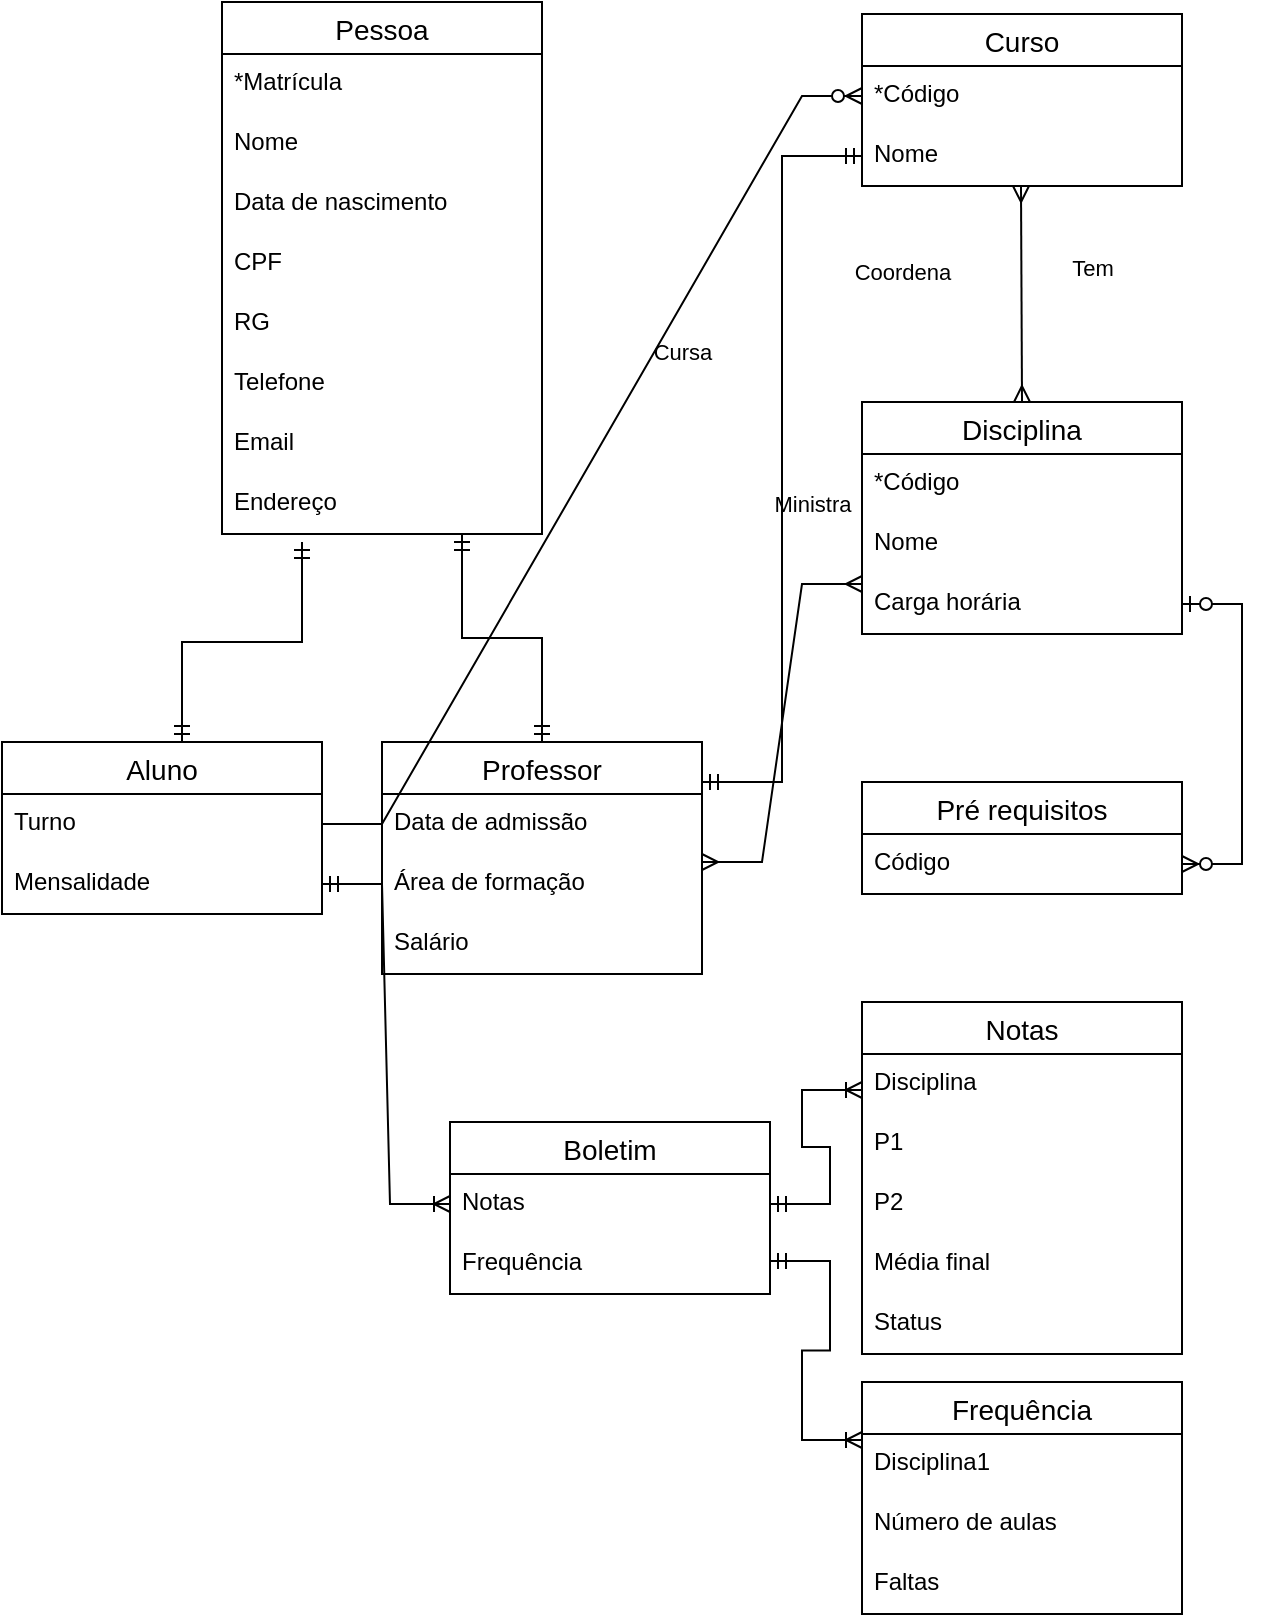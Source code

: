 <mxfile version="20.6.0" type="github">
  <diagram id="k-5GSpIOhg20VD_HhHWK" name="Página-1">
    <mxGraphModel dx="708" dy="433" grid="1" gridSize="10" guides="1" tooltips="1" connect="1" arrows="1" fold="1" page="1" pageScale="1" pageWidth="827" pageHeight="1169" math="0" shadow="0">
      <root>
        <mxCell id="0" />
        <mxCell id="1" parent="0" />
        <mxCell id="0wJ1i4YOx7rMI4dwbwaJ-55" value="Pessoa" style="swimlane;fontStyle=0;childLayout=stackLayout;horizontal=1;startSize=26;horizontalStack=0;resizeParent=1;resizeParentMax=0;resizeLast=0;collapsible=1;marginBottom=0;align=center;fontSize=14;" parent="1" vertex="1">
          <mxGeometry x="300" y="360" width="160" height="266" as="geometry" />
        </mxCell>
        <mxCell id="0wJ1i4YOx7rMI4dwbwaJ-56" value="*Matrícula" style="text;strokeColor=none;fillColor=none;spacingLeft=4;spacingRight=4;overflow=hidden;rotatable=0;points=[[0,0.5],[1,0.5]];portConstraint=eastwest;fontSize=12;" parent="0wJ1i4YOx7rMI4dwbwaJ-55" vertex="1">
          <mxGeometry y="26" width="160" height="30" as="geometry" />
        </mxCell>
        <mxCell id="0wJ1i4YOx7rMI4dwbwaJ-64" value="Nome" style="text;strokeColor=none;fillColor=none;spacingLeft=4;spacingRight=4;overflow=hidden;rotatable=0;points=[[0,0.5],[1,0.5]];portConstraint=eastwest;fontSize=12;" parent="0wJ1i4YOx7rMI4dwbwaJ-55" vertex="1">
          <mxGeometry y="56" width="160" height="30" as="geometry" />
        </mxCell>
        <mxCell id="0wJ1i4YOx7rMI4dwbwaJ-65" value="Data de nascimento" style="text;strokeColor=none;fillColor=none;spacingLeft=4;spacingRight=4;overflow=hidden;rotatable=0;points=[[0,0.5],[1,0.5]];portConstraint=eastwest;fontSize=12;" parent="0wJ1i4YOx7rMI4dwbwaJ-55" vertex="1">
          <mxGeometry y="86" width="160" height="30" as="geometry" />
        </mxCell>
        <mxCell id="0wJ1i4YOx7rMI4dwbwaJ-57" value="CPF" style="text;strokeColor=none;fillColor=none;spacingLeft=4;spacingRight=4;overflow=hidden;rotatable=0;points=[[0,0.5],[1,0.5]];portConstraint=eastwest;fontSize=12;" parent="0wJ1i4YOx7rMI4dwbwaJ-55" vertex="1">
          <mxGeometry y="116" width="160" height="30" as="geometry" />
        </mxCell>
        <mxCell id="0wJ1i4YOx7rMI4dwbwaJ-60" value="RG" style="text;strokeColor=none;fillColor=none;spacingLeft=4;spacingRight=4;overflow=hidden;rotatable=0;points=[[0,0.5],[1,0.5]];portConstraint=eastwest;fontSize=12;" parent="0wJ1i4YOx7rMI4dwbwaJ-55" vertex="1">
          <mxGeometry y="146" width="160" height="30" as="geometry" />
        </mxCell>
        <mxCell id="0wJ1i4YOx7rMI4dwbwaJ-58" value="Telefone" style="text;strokeColor=none;fillColor=none;spacingLeft=4;spacingRight=4;overflow=hidden;rotatable=0;points=[[0,0.5],[1,0.5]];portConstraint=eastwest;fontSize=12;" parent="0wJ1i4YOx7rMI4dwbwaJ-55" vertex="1">
          <mxGeometry y="176" width="160" height="30" as="geometry" />
        </mxCell>
        <mxCell id="0wJ1i4YOx7rMI4dwbwaJ-61" value="Email" style="text;strokeColor=none;fillColor=none;spacingLeft=4;spacingRight=4;overflow=hidden;rotatable=0;points=[[0,0.5],[1,0.5]];portConstraint=eastwest;fontSize=12;" parent="0wJ1i4YOx7rMI4dwbwaJ-55" vertex="1">
          <mxGeometry y="206" width="160" height="30" as="geometry" />
        </mxCell>
        <mxCell id="0wJ1i4YOx7rMI4dwbwaJ-66" value="Endereço" style="text;strokeColor=none;fillColor=none;spacingLeft=4;spacingRight=4;overflow=hidden;rotatable=0;points=[[0,0.5],[1,0.5]];portConstraint=eastwest;fontSize=12;" parent="0wJ1i4YOx7rMI4dwbwaJ-55" vertex="1">
          <mxGeometry y="236" width="160" height="30" as="geometry" />
        </mxCell>
        <mxCell id="0wJ1i4YOx7rMI4dwbwaJ-67" value="Aluno" style="swimlane;fontStyle=0;childLayout=stackLayout;horizontal=1;startSize=26;horizontalStack=0;resizeParent=1;resizeParentMax=0;resizeLast=0;collapsible=1;marginBottom=0;align=center;fontSize=14;" parent="1" vertex="1">
          <mxGeometry x="190" y="730" width="160" height="86" as="geometry" />
        </mxCell>
        <mxCell id="0wJ1i4YOx7rMI4dwbwaJ-70" value="Turno" style="text;strokeColor=none;fillColor=none;spacingLeft=4;spacingRight=4;overflow=hidden;rotatable=0;points=[[0,0.5],[1,0.5]];portConstraint=eastwest;fontSize=12;" parent="0wJ1i4YOx7rMI4dwbwaJ-67" vertex="1">
          <mxGeometry y="26" width="160" height="30" as="geometry" />
        </mxCell>
        <mxCell id="0wJ1i4YOx7rMI4dwbwaJ-71" value="Mensalidade" style="text;strokeColor=none;fillColor=none;spacingLeft=4;spacingRight=4;overflow=hidden;rotatable=0;points=[[0,0.5],[1,0.5]];portConstraint=eastwest;fontSize=12;" parent="0wJ1i4YOx7rMI4dwbwaJ-67" vertex="1">
          <mxGeometry y="56" width="160" height="30" as="geometry" />
        </mxCell>
        <mxCell id="0wJ1i4YOx7rMI4dwbwaJ-72" value="Professor" style="swimlane;fontStyle=0;childLayout=stackLayout;horizontal=1;startSize=26;horizontalStack=0;resizeParent=1;resizeParentMax=0;resizeLast=0;collapsible=1;marginBottom=0;align=center;fontSize=14;" parent="1" vertex="1">
          <mxGeometry x="380" y="730" width="160" height="116" as="geometry" />
        </mxCell>
        <mxCell id="0wJ1i4YOx7rMI4dwbwaJ-73" value="Data de admissão" style="text;strokeColor=none;fillColor=none;spacingLeft=4;spacingRight=4;overflow=hidden;rotatable=0;points=[[0,0.5],[1,0.5]];portConstraint=eastwest;fontSize=12;" parent="0wJ1i4YOx7rMI4dwbwaJ-72" vertex="1">
          <mxGeometry y="26" width="160" height="30" as="geometry" />
        </mxCell>
        <mxCell id="0wJ1i4YOx7rMI4dwbwaJ-74" value="Área de formação" style="text;strokeColor=none;fillColor=none;spacingLeft=4;spacingRight=4;overflow=hidden;rotatable=0;points=[[0,0.5],[1,0.5]];portConstraint=eastwest;fontSize=12;" parent="0wJ1i4YOx7rMI4dwbwaJ-72" vertex="1">
          <mxGeometry y="56" width="160" height="30" as="geometry" />
        </mxCell>
        <mxCell id="0wJ1i4YOx7rMI4dwbwaJ-75" value="Salário" style="text;strokeColor=none;fillColor=none;spacingLeft=4;spacingRight=4;overflow=hidden;rotatable=0;points=[[0,0.5],[1,0.5]];portConstraint=eastwest;fontSize=12;" parent="0wJ1i4YOx7rMI4dwbwaJ-72" vertex="1">
          <mxGeometry y="86" width="160" height="30" as="geometry" />
        </mxCell>
        <mxCell id="0wJ1i4YOx7rMI4dwbwaJ-77" value="" style="edgeStyle=elbowEdgeStyle;fontSize=12;html=1;endArrow=ERmandOne;startArrow=ERmandOne;rounded=0;elbow=vertical;" parent="1" edge="1">
          <mxGeometry width="100" height="100" relative="1" as="geometry">
            <mxPoint x="280" y="730" as="sourcePoint" />
            <mxPoint x="340" y="630" as="targetPoint" />
          </mxGeometry>
        </mxCell>
        <mxCell id="0wJ1i4YOx7rMI4dwbwaJ-78" value="&amp;nbsp;" style="edgeLabel;html=1;align=center;verticalAlign=middle;resizable=0;points=[];fontSize=11;" parent="0wJ1i4YOx7rMI4dwbwaJ-77" vertex="1" connectable="0">
          <mxGeometry x="0.423" y="-4" relative="1" as="geometry">
            <mxPoint as="offset" />
          </mxGeometry>
        </mxCell>
        <mxCell id="0wJ1i4YOx7rMI4dwbwaJ-79" value="" style="edgeStyle=elbowEdgeStyle;fontSize=12;html=1;endArrow=ERmandOne;startArrow=ERmandOne;rounded=0;elbow=vertical;" parent="1" edge="1">
          <mxGeometry width="100" height="100" relative="1" as="geometry">
            <mxPoint x="420" y="626" as="sourcePoint" />
            <mxPoint x="460" y="730" as="targetPoint" />
          </mxGeometry>
        </mxCell>
        <mxCell id="0wJ1i4YOx7rMI4dwbwaJ-81" value="Curso" style="swimlane;fontStyle=0;childLayout=stackLayout;horizontal=1;startSize=26;horizontalStack=0;resizeParent=1;resizeParentMax=0;resizeLast=0;collapsible=1;marginBottom=0;align=center;fontSize=14;" parent="1" vertex="1">
          <mxGeometry x="620" y="366" width="160" height="86" as="geometry" />
        </mxCell>
        <mxCell id="0wJ1i4YOx7rMI4dwbwaJ-82" value="*Código" style="text;strokeColor=none;fillColor=none;spacingLeft=4;spacingRight=4;overflow=hidden;rotatable=0;points=[[0,0.5],[1,0.5]];portConstraint=eastwest;fontSize=12;" parent="0wJ1i4YOx7rMI4dwbwaJ-81" vertex="1">
          <mxGeometry y="26" width="160" height="30" as="geometry" />
        </mxCell>
        <mxCell id="0wJ1i4YOx7rMI4dwbwaJ-83" value="Nome" style="text;strokeColor=none;fillColor=none;spacingLeft=4;spacingRight=4;overflow=hidden;rotatable=0;points=[[0,0.5],[1,0.5]];portConstraint=eastwest;fontSize=12;" parent="0wJ1i4YOx7rMI4dwbwaJ-81" vertex="1">
          <mxGeometry y="56" width="160" height="30" as="geometry" />
        </mxCell>
        <mxCell id="0wJ1i4YOx7rMI4dwbwaJ-87" value="Cursa" style="text;html=1;align=center;verticalAlign=middle;resizable=0;points=[];autosize=1;strokeColor=none;fillColor=none;fontSize=11;" parent="1" vertex="1">
          <mxGeometry x="500" y="520" width="60" height="30" as="geometry" />
        </mxCell>
        <mxCell id="0wJ1i4YOx7rMI4dwbwaJ-88" value="Disciplina" style="swimlane;fontStyle=0;childLayout=stackLayout;horizontal=1;startSize=26;horizontalStack=0;resizeParent=1;resizeParentMax=0;resizeLast=0;collapsible=1;marginBottom=0;align=center;fontSize=14;" parent="1" vertex="1">
          <mxGeometry x="620" y="560" width="160" height="116" as="geometry" />
        </mxCell>
        <mxCell id="0wJ1i4YOx7rMI4dwbwaJ-89" value="*Código    " style="text;strokeColor=none;fillColor=none;spacingLeft=4;spacingRight=4;overflow=hidden;rotatable=0;points=[[0,0.5],[1,0.5]];portConstraint=eastwest;fontSize=12;" parent="0wJ1i4YOx7rMI4dwbwaJ-88" vertex="1">
          <mxGeometry y="26" width="160" height="30" as="geometry" />
        </mxCell>
        <mxCell id="0wJ1i4YOx7rMI4dwbwaJ-90" value="Nome" style="text;strokeColor=none;fillColor=none;spacingLeft=4;spacingRight=4;overflow=hidden;rotatable=0;points=[[0,0.5],[1,0.5]];portConstraint=eastwest;fontSize=12;" parent="0wJ1i4YOx7rMI4dwbwaJ-88" vertex="1">
          <mxGeometry y="56" width="160" height="30" as="geometry" />
        </mxCell>
        <mxCell id="0wJ1i4YOx7rMI4dwbwaJ-92" value="Carga horária" style="text;strokeColor=none;fillColor=none;spacingLeft=4;spacingRight=4;overflow=hidden;rotatable=0;points=[[0,0.5],[1,0.5]];portConstraint=eastwest;fontSize=12;" parent="0wJ1i4YOx7rMI4dwbwaJ-88" vertex="1">
          <mxGeometry y="86" width="160" height="30" as="geometry" />
        </mxCell>
        <mxCell id="0wJ1i4YOx7rMI4dwbwaJ-96" value="Tem" style="text;html=1;align=center;verticalAlign=middle;resizable=0;points=[];autosize=1;strokeColor=none;fillColor=none;fontSize=11;" parent="1" vertex="1">
          <mxGeometry x="710" y="478" width="50" height="30" as="geometry" />
        </mxCell>
        <mxCell id="0wJ1i4YOx7rMI4dwbwaJ-97" value="" style="fontSize=12;html=1;endArrow=ERmany;startArrow=ERmany;rounded=0;elbow=vertical;exitX=0.5;exitY=0;exitDx=0;exitDy=0;" parent="1" source="0wJ1i4YOx7rMI4dwbwaJ-88" edge="1">
          <mxGeometry width="100" height="100" relative="1" as="geometry">
            <mxPoint x="699.5" y="552" as="sourcePoint" />
            <mxPoint x="699.5" y="452" as="targetPoint" />
          </mxGeometry>
        </mxCell>
        <mxCell id="0wJ1i4YOx7rMI4dwbwaJ-99" value="Ministra" style="text;html=1;align=center;verticalAlign=middle;resizable=0;points=[];autosize=1;strokeColor=none;fillColor=none;fontSize=11;" parent="1" vertex="1">
          <mxGeometry x="560" y="596" width="70" height="30" as="geometry" />
        </mxCell>
        <mxCell id="0wJ1i4YOx7rMI4dwbwaJ-100" value="" style="edgeStyle=entityRelationEdgeStyle;fontSize=12;html=1;endArrow=ERmany;startArrow=ERmany;rounded=0;entryX=0;entryY=0.5;entryDx=0;entryDy=0;" parent="1" edge="1">
          <mxGeometry width="100" height="100" relative="1" as="geometry">
            <mxPoint x="540" y="790" as="sourcePoint" />
            <mxPoint x="620" y="651" as="targetPoint" />
          </mxGeometry>
        </mxCell>
        <mxCell id="0wJ1i4YOx7rMI4dwbwaJ-101" value="" style="edgeStyle=elbowEdgeStyle;fontSize=12;html=1;endArrow=ERmandOne;startArrow=ERmandOne;rounded=0;entryX=0;entryY=0.5;entryDx=0;entryDy=0;" parent="1" target="0wJ1i4YOx7rMI4dwbwaJ-83" edge="1">
          <mxGeometry width="100" height="100" relative="1" as="geometry">
            <mxPoint x="540" y="750" as="sourcePoint" />
            <mxPoint x="610" y="490" as="targetPoint" />
          </mxGeometry>
        </mxCell>
        <mxCell id="0wJ1i4YOx7rMI4dwbwaJ-102" value="Coordena" style="text;html=1;align=center;verticalAlign=middle;resizable=0;points=[];autosize=1;strokeColor=none;fillColor=none;fontSize=11;" parent="1" vertex="1">
          <mxGeometry x="600" y="480" width="80" height="30" as="geometry" />
        </mxCell>
        <mxCell id="ggOBfs-r_M9P6BL9pYzx-1" value="" style="edgeStyle=entityRelationEdgeStyle;fontSize=12;html=1;endArrow=ERzeroToMany;endFill=1;rounded=0;strokeColor=default;exitX=1;exitY=0.5;exitDx=0;exitDy=0;entryX=0;entryY=0.5;entryDx=0;entryDy=0;" parent="1" source="0wJ1i4YOx7rMI4dwbwaJ-70" target="0wJ1i4YOx7rMI4dwbwaJ-82" edge="1">
          <mxGeometry width="100" height="100" relative="1" as="geometry">
            <mxPoint x="170" y="650" as="sourcePoint" />
            <mxPoint x="270" y="550" as="targetPoint" />
          </mxGeometry>
        </mxCell>
        <mxCell id="ggOBfs-r_M9P6BL9pYzx-15" value="Boletim" style="swimlane;fontStyle=0;childLayout=stackLayout;horizontal=1;startSize=26;horizontalStack=0;resizeParent=1;resizeParentMax=0;resizeLast=0;collapsible=1;marginBottom=0;align=center;fontSize=14;fillColor=none;" parent="1" vertex="1">
          <mxGeometry x="414" y="920" width="160" height="86" as="geometry" />
        </mxCell>
        <mxCell id="ggOBfs-r_M9P6BL9pYzx-16" value="Notas" style="text;strokeColor=none;fillColor=none;spacingLeft=4;spacingRight=4;overflow=hidden;rotatable=0;points=[[0,0.5],[1,0.5]];portConstraint=eastwest;fontSize=12;" parent="ggOBfs-r_M9P6BL9pYzx-15" vertex="1">
          <mxGeometry y="26" width="160" height="30" as="geometry" />
        </mxCell>
        <mxCell id="ggOBfs-r_M9P6BL9pYzx-18" value="Frequência" style="text;strokeColor=none;fillColor=none;spacingLeft=4;spacingRight=4;overflow=hidden;rotatable=0;points=[[0,0.5],[1,0.5]];portConstraint=eastwest;fontSize=12;" parent="ggOBfs-r_M9P6BL9pYzx-15" vertex="1">
          <mxGeometry y="56" width="160" height="30" as="geometry" />
        </mxCell>
        <mxCell id="ggOBfs-r_M9P6BL9pYzx-21" value="" style="edgeStyle=entityRelationEdgeStyle;fontSize=12;html=1;endArrow=ERoneToMany;startArrow=ERmandOne;rounded=0;strokeColor=default;entryX=0;entryY=0.5;entryDx=0;entryDy=0;exitX=1;exitY=0.5;exitDx=0;exitDy=0;" parent="1" source="0wJ1i4YOx7rMI4dwbwaJ-71" target="ggOBfs-r_M9P6BL9pYzx-16" edge="1">
          <mxGeometry width="100" height="100" relative="1" as="geometry">
            <mxPoint x="250" y="1000" as="sourcePoint" />
            <mxPoint x="350" y="900" as="targetPoint" />
          </mxGeometry>
        </mxCell>
        <mxCell id="ggOBfs-r_M9P6BL9pYzx-22" value="Frequência" style="swimlane;fontStyle=0;childLayout=stackLayout;horizontal=1;startSize=26;horizontalStack=0;resizeParent=1;resizeParentMax=0;resizeLast=0;collapsible=1;marginBottom=0;align=center;fontSize=14;fillColor=none;" parent="1" vertex="1">
          <mxGeometry x="620" y="1050" width="160" height="116" as="geometry" />
        </mxCell>
        <mxCell id="ggOBfs-r_M9P6BL9pYzx-23" value="Disciplina1" style="text;strokeColor=none;fillColor=none;spacingLeft=4;spacingRight=4;overflow=hidden;rotatable=0;points=[[0,0.5],[1,0.5]];portConstraint=eastwest;fontSize=12;" parent="ggOBfs-r_M9P6BL9pYzx-22" vertex="1">
          <mxGeometry y="26" width="160" height="30" as="geometry" />
        </mxCell>
        <mxCell id="ggOBfs-r_M9P6BL9pYzx-24" value="Número de aulas" style="text;strokeColor=none;fillColor=none;spacingLeft=4;spacingRight=4;overflow=hidden;rotatable=0;points=[[0,0.5],[1,0.5]];portConstraint=eastwest;fontSize=12;" parent="ggOBfs-r_M9P6BL9pYzx-22" vertex="1">
          <mxGeometry y="56" width="160" height="30" as="geometry" />
        </mxCell>
        <mxCell id="o7fpVbbsY6OIe-KoRlMK-7" value="Faltas" style="text;strokeColor=none;fillColor=none;spacingLeft=4;spacingRight=4;overflow=hidden;rotatable=0;points=[[0,0.5],[1,0.5]];portConstraint=eastwest;fontSize=12;" vertex="1" parent="ggOBfs-r_M9P6BL9pYzx-22">
          <mxGeometry y="86" width="160" height="30" as="geometry" />
        </mxCell>
        <mxCell id="ggOBfs-r_M9P6BL9pYzx-25" value="Notas" style="swimlane;fontStyle=0;childLayout=stackLayout;horizontal=1;startSize=26;horizontalStack=0;resizeParent=1;resizeParentMax=0;resizeLast=0;collapsible=1;marginBottom=0;align=center;fontSize=14;fillColor=none;" parent="1" vertex="1">
          <mxGeometry x="620" y="860" width="160" height="176" as="geometry" />
        </mxCell>
        <mxCell id="ggOBfs-r_M9P6BL9pYzx-27" value="Disciplina" style="text;strokeColor=none;fillColor=none;spacingLeft=4;spacingRight=4;overflow=hidden;rotatable=0;points=[[0,0.5],[1,0.5]];portConstraint=eastwest;fontSize=12;" parent="ggOBfs-r_M9P6BL9pYzx-25" vertex="1">
          <mxGeometry y="26" width="160" height="30" as="geometry" />
        </mxCell>
        <mxCell id="o7fpVbbsY6OIe-KoRlMK-3" value="P1" style="text;strokeColor=none;fillColor=none;spacingLeft=4;spacingRight=4;overflow=hidden;rotatable=0;points=[[0,0.5],[1,0.5]];portConstraint=eastwest;fontSize=12;" vertex="1" parent="ggOBfs-r_M9P6BL9pYzx-25">
          <mxGeometry y="56" width="160" height="30" as="geometry" />
        </mxCell>
        <mxCell id="o7fpVbbsY6OIe-KoRlMK-4" value="P2" style="text;strokeColor=none;fillColor=none;spacingLeft=4;spacingRight=4;overflow=hidden;rotatable=0;points=[[0,0.5],[1,0.5]];portConstraint=eastwest;fontSize=12;" vertex="1" parent="ggOBfs-r_M9P6BL9pYzx-25">
          <mxGeometry y="86" width="160" height="30" as="geometry" />
        </mxCell>
        <mxCell id="o7fpVbbsY6OIe-KoRlMK-5" value="Média final" style="text;strokeColor=none;fillColor=none;spacingLeft=4;spacingRight=4;overflow=hidden;rotatable=0;points=[[0,0.5],[1,0.5]];portConstraint=eastwest;fontSize=12;" vertex="1" parent="ggOBfs-r_M9P6BL9pYzx-25">
          <mxGeometry y="116" width="160" height="30" as="geometry" />
        </mxCell>
        <mxCell id="o7fpVbbsY6OIe-KoRlMK-6" value="Status" style="text;strokeColor=none;fillColor=none;spacingLeft=4;spacingRight=4;overflow=hidden;rotatable=0;points=[[0,0.5],[1,0.5]];portConstraint=eastwest;fontSize=12;" vertex="1" parent="ggOBfs-r_M9P6BL9pYzx-25">
          <mxGeometry y="146" width="160" height="30" as="geometry" />
        </mxCell>
        <mxCell id="ggOBfs-r_M9P6BL9pYzx-29" value="" style="edgeStyle=entityRelationEdgeStyle;fontSize=12;html=1;endArrow=ERoneToMany;startArrow=ERmandOne;rounded=0;strokeColor=default;entryX=0;entryY=0.25;entryDx=0;entryDy=0;exitX=1;exitY=0.5;exitDx=0;exitDy=0;" parent="1" source="ggOBfs-r_M9P6BL9pYzx-16" target="ggOBfs-r_M9P6BL9pYzx-25" edge="1">
          <mxGeometry width="100" height="100" relative="1" as="geometry">
            <mxPoint x="570" y="970" as="sourcePoint" />
            <mxPoint x="670" y="870" as="targetPoint" />
          </mxGeometry>
        </mxCell>
        <mxCell id="ggOBfs-r_M9P6BL9pYzx-30" value="" style="edgeStyle=entityRelationEdgeStyle;fontSize=12;html=1;endArrow=ERoneToMany;startArrow=ERmandOne;rounded=0;strokeColor=default;entryX=0;entryY=0.25;entryDx=0;entryDy=0;exitX=1;exitY=0.5;exitDx=0;exitDy=0;" parent="1" target="ggOBfs-r_M9P6BL9pYzx-22" edge="1">
          <mxGeometry width="100" height="100" relative="1" as="geometry">
            <mxPoint x="574" y="989.5" as="sourcePoint" />
            <mxPoint x="620" y="910" as="targetPoint" />
          </mxGeometry>
        </mxCell>
        <mxCell id="o7fpVbbsY6OIe-KoRlMK-8" value="Pré requisitos" style="swimlane;fontStyle=0;childLayout=stackLayout;horizontal=1;startSize=26;horizontalStack=0;resizeParent=1;resizeParentMax=0;resizeLast=0;collapsible=1;marginBottom=0;align=center;fontSize=14;" vertex="1" parent="1">
          <mxGeometry x="620" y="750" width="160" height="56" as="geometry" />
        </mxCell>
        <mxCell id="o7fpVbbsY6OIe-KoRlMK-9" value="Código" style="text;strokeColor=none;fillColor=none;spacingLeft=4;spacingRight=4;overflow=hidden;rotatable=0;points=[[0,0.5],[1,0.5]];portConstraint=eastwest;fontSize=12;" vertex="1" parent="o7fpVbbsY6OIe-KoRlMK-8">
          <mxGeometry y="26" width="160" height="30" as="geometry" />
        </mxCell>
        <mxCell id="o7fpVbbsY6OIe-KoRlMK-13" value="" style="edgeStyle=entityRelationEdgeStyle;fontSize=12;html=1;endArrow=ERzeroToMany;startArrow=ERzeroToOne;rounded=0;" edge="1" parent="1" source="0wJ1i4YOx7rMI4dwbwaJ-92" target="o7fpVbbsY6OIe-KoRlMK-9">
          <mxGeometry width="100" height="100" relative="1" as="geometry">
            <mxPoint x="710" y="710" as="sourcePoint" />
            <mxPoint x="810" y="610" as="targetPoint" />
          </mxGeometry>
        </mxCell>
      </root>
    </mxGraphModel>
  </diagram>
</mxfile>
